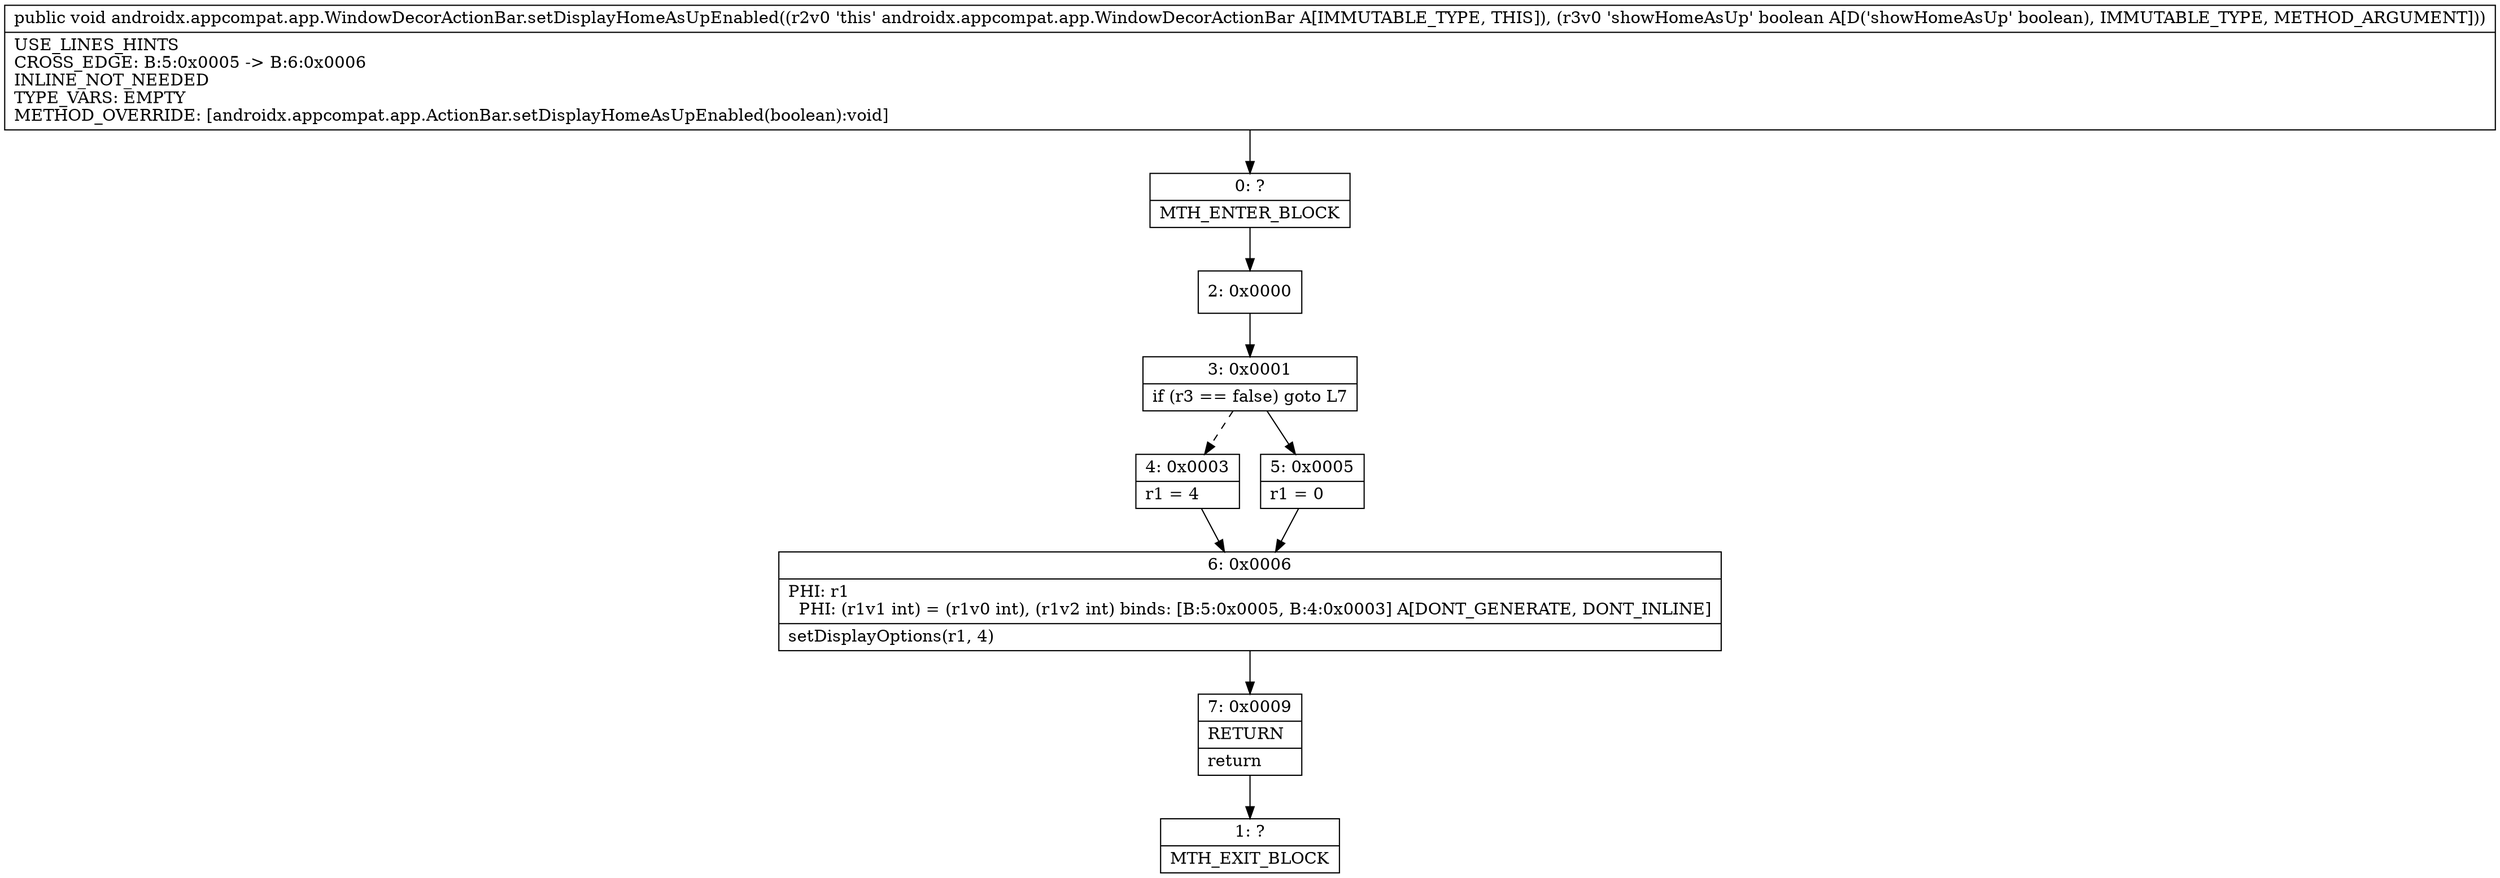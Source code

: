 digraph "CFG forandroidx.appcompat.app.WindowDecorActionBar.setDisplayHomeAsUpEnabled(Z)V" {
Node_0 [shape=record,label="{0\:\ ?|MTH_ENTER_BLOCK\l}"];
Node_2 [shape=record,label="{2\:\ 0x0000}"];
Node_3 [shape=record,label="{3\:\ 0x0001|if (r3 == false) goto L7\l}"];
Node_4 [shape=record,label="{4\:\ 0x0003|r1 = 4\l}"];
Node_6 [shape=record,label="{6\:\ 0x0006|PHI: r1 \l  PHI: (r1v1 int) = (r1v0 int), (r1v2 int) binds: [B:5:0x0005, B:4:0x0003] A[DONT_GENERATE, DONT_INLINE]\l|setDisplayOptions(r1, 4)\l}"];
Node_7 [shape=record,label="{7\:\ 0x0009|RETURN\l|return\l}"];
Node_1 [shape=record,label="{1\:\ ?|MTH_EXIT_BLOCK\l}"];
Node_5 [shape=record,label="{5\:\ 0x0005|r1 = 0\l}"];
MethodNode[shape=record,label="{public void androidx.appcompat.app.WindowDecorActionBar.setDisplayHomeAsUpEnabled((r2v0 'this' androidx.appcompat.app.WindowDecorActionBar A[IMMUTABLE_TYPE, THIS]), (r3v0 'showHomeAsUp' boolean A[D('showHomeAsUp' boolean), IMMUTABLE_TYPE, METHOD_ARGUMENT]))  | USE_LINES_HINTS\lCROSS_EDGE: B:5:0x0005 \-\> B:6:0x0006\lINLINE_NOT_NEEDED\lTYPE_VARS: EMPTY\lMETHOD_OVERRIDE: [androidx.appcompat.app.ActionBar.setDisplayHomeAsUpEnabled(boolean):void]\l}"];
MethodNode -> Node_0;Node_0 -> Node_2;
Node_2 -> Node_3;
Node_3 -> Node_4[style=dashed];
Node_3 -> Node_5;
Node_4 -> Node_6;
Node_6 -> Node_7;
Node_7 -> Node_1;
Node_5 -> Node_6;
}

